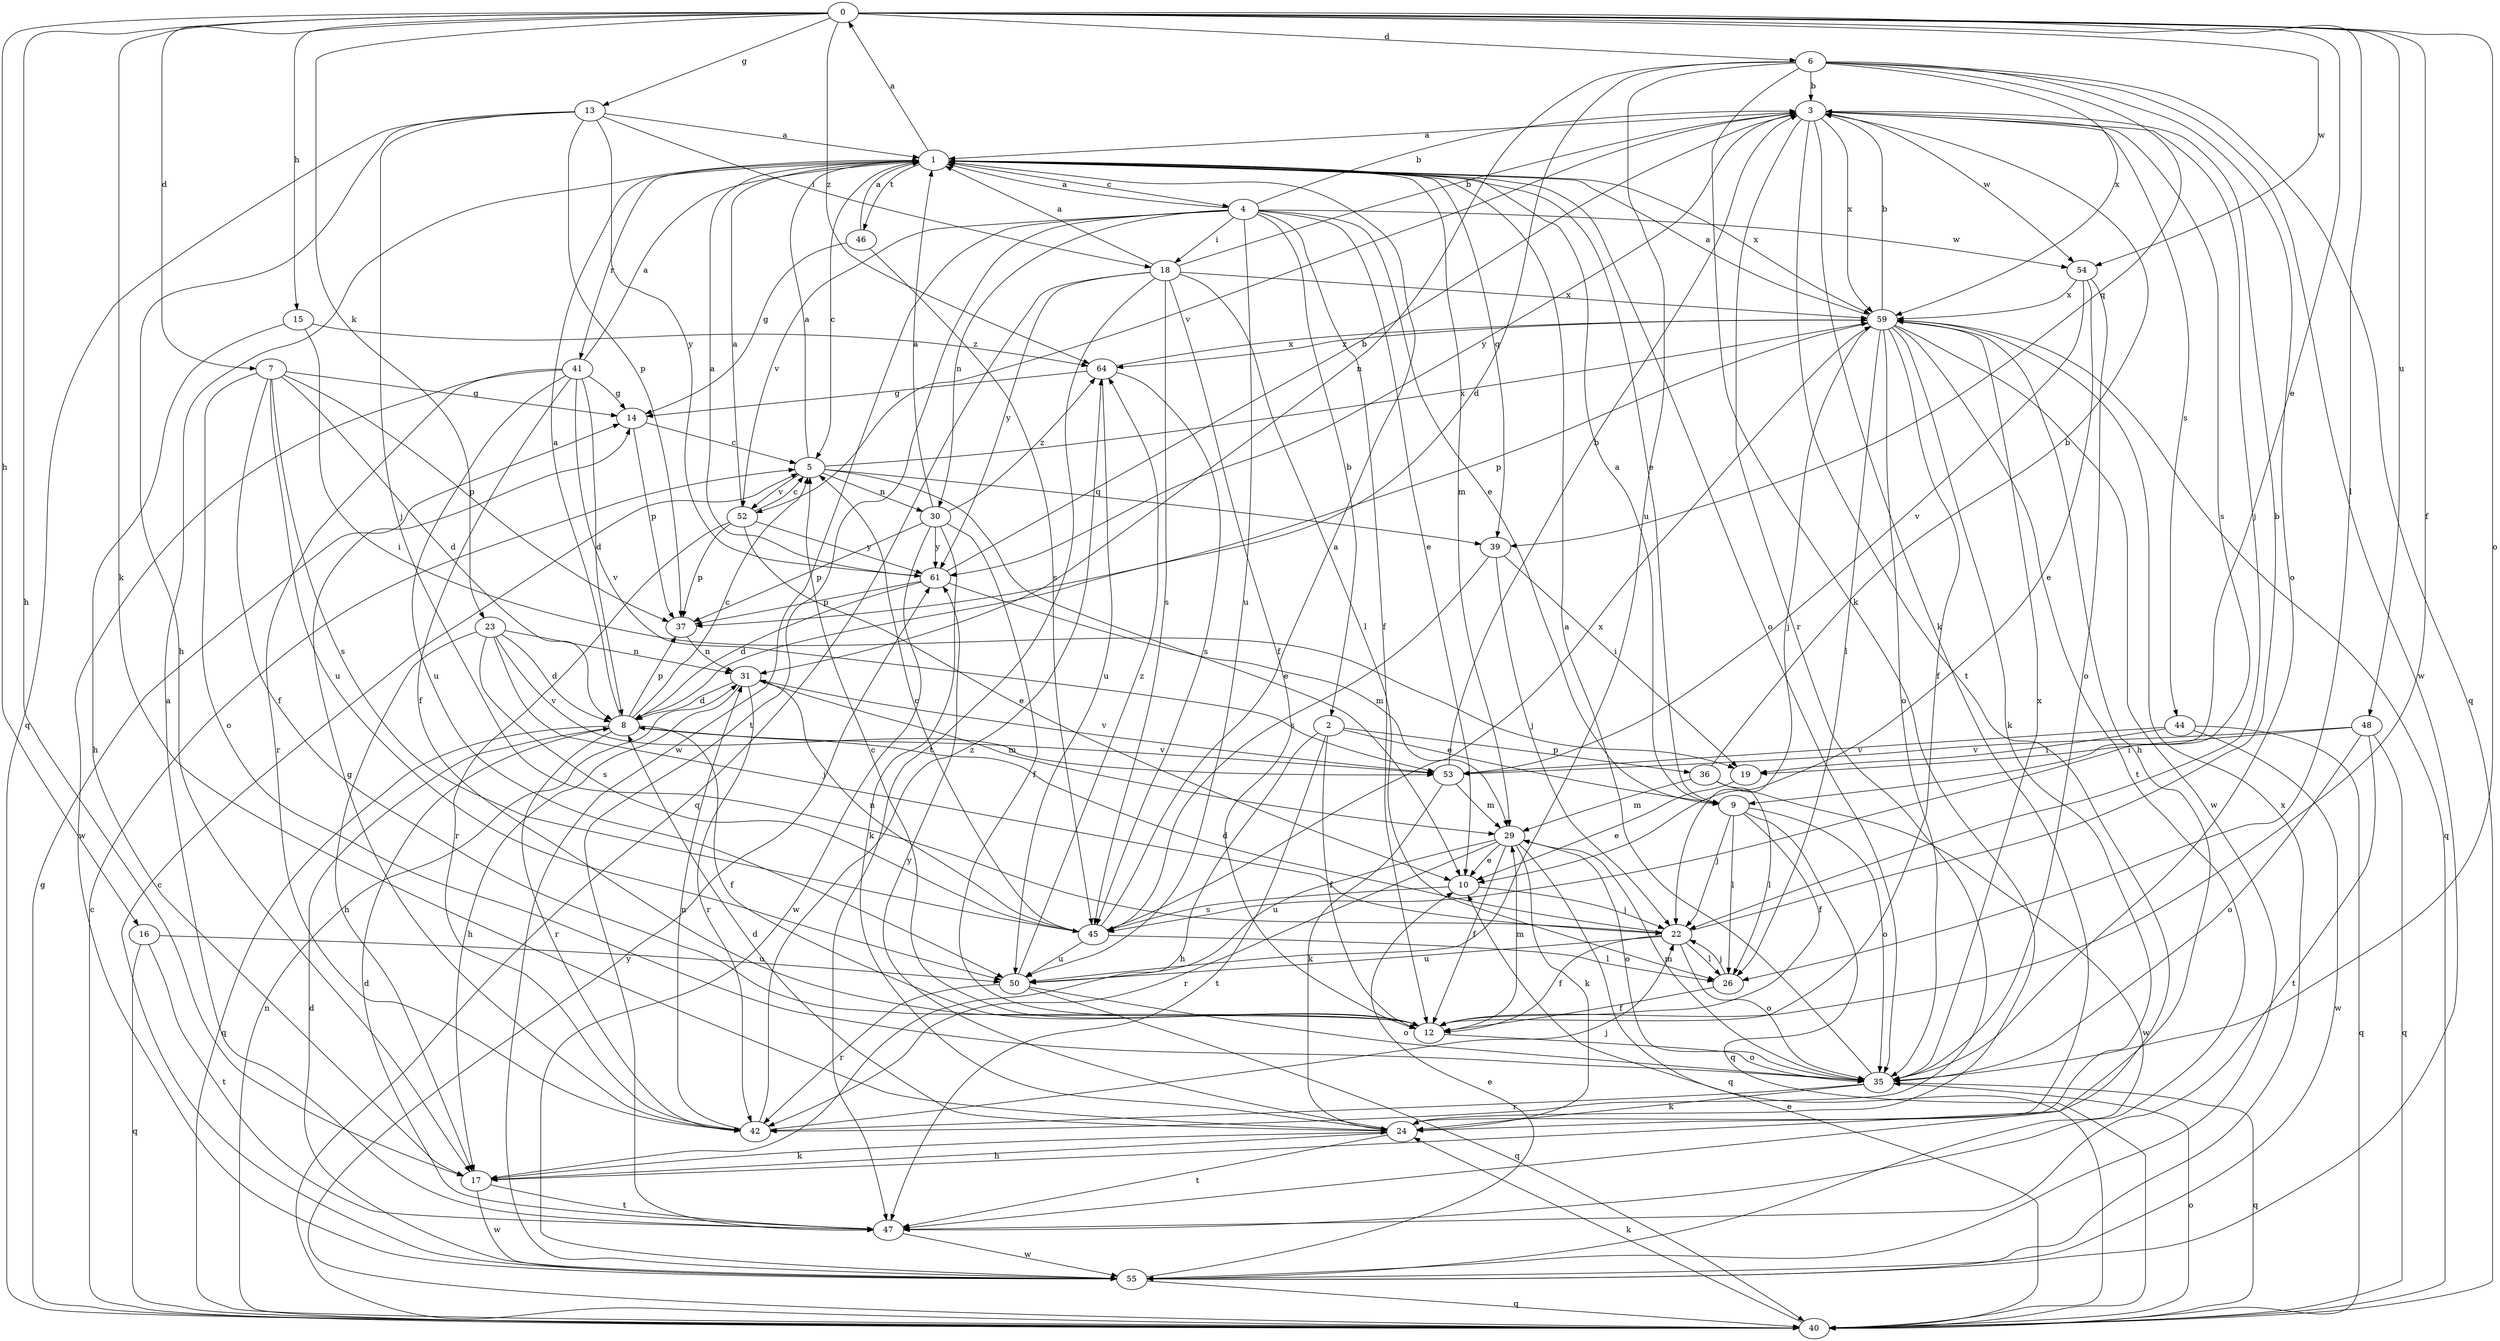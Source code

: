 strict digraph  {
0;
1;
2;
3;
4;
5;
6;
7;
8;
9;
10;
12;
13;
14;
15;
16;
17;
18;
19;
22;
23;
24;
26;
29;
30;
31;
35;
36;
37;
39;
40;
41;
42;
44;
45;
46;
47;
48;
50;
52;
53;
54;
55;
59;
61;
64;
0 -> 6  [label=d];
0 -> 7  [label=d];
0 -> 9  [label=e];
0 -> 12  [label=f];
0 -> 13  [label=g];
0 -> 15  [label=h];
0 -> 16  [label=h];
0 -> 17  [label=h];
0 -> 23  [label=k];
0 -> 24  [label=k];
0 -> 26  [label=l];
0 -> 35  [label=o];
0 -> 48  [label=u];
0 -> 54  [label=w];
0 -> 64  [label=z];
1 -> 0  [label=a];
1 -> 4  [label=c];
1 -> 5  [label=c];
1 -> 9  [label=e];
1 -> 29  [label=m];
1 -> 35  [label=o];
1 -> 39  [label=q];
1 -> 41  [label=r];
1 -> 46  [label=t];
1 -> 59  [label=x];
2 -> 9  [label=e];
2 -> 12  [label=f];
2 -> 17  [label=h];
2 -> 36  [label=p];
2 -> 47  [label=t];
3 -> 1  [label=a];
3 -> 22  [label=j];
3 -> 24  [label=k];
3 -> 42  [label=r];
3 -> 44  [label=s];
3 -> 45  [label=s];
3 -> 47  [label=t];
3 -> 52  [label=v];
3 -> 54  [label=w];
3 -> 59  [label=x];
3 -> 61  [label=y];
4 -> 1  [label=a];
4 -> 2  [label=b];
4 -> 3  [label=b];
4 -> 9  [label=e];
4 -> 10  [label=e];
4 -> 12  [label=f];
4 -> 18  [label=i];
4 -> 30  [label=n];
4 -> 47  [label=t];
4 -> 50  [label=u];
4 -> 52  [label=v];
4 -> 54  [label=w];
4 -> 55  [label=w];
5 -> 1  [label=a];
5 -> 10  [label=e];
5 -> 30  [label=n];
5 -> 39  [label=q];
5 -> 52  [label=v];
5 -> 59  [label=x];
6 -> 3  [label=b];
6 -> 8  [label=d];
6 -> 24  [label=k];
6 -> 31  [label=n];
6 -> 35  [label=o];
6 -> 39  [label=q];
6 -> 40  [label=q];
6 -> 50  [label=u];
6 -> 55  [label=w];
6 -> 59  [label=x];
7 -> 8  [label=d];
7 -> 12  [label=f];
7 -> 14  [label=g];
7 -> 35  [label=o];
7 -> 37  [label=p];
7 -> 45  [label=s];
7 -> 50  [label=u];
8 -> 1  [label=a];
8 -> 5  [label=c];
8 -> 12  [label=f];
8 -> 37  [label=p];
8 -> 40  [label=q];
8 -> 42  [label=r];
8 -> 53  [label=v];
9 -> 1  [label=a];
9 -> 12  [label=f];
9 -> 22  [label=j];
9 -> 26  [label=l];
9 -> 35  [label=o];
9 -> 40  [label=q];
10 -> 22  [label=j];
10 -> 45  [label=s];
12 -> 5  [label=c];
12 -> 29  [label=m];
12 -> 35  [label=o];
13 -> 1  [label=a];
13 -> 17  [label=h];
13 -> 18  [label=i];
13 -> 22  [label=j];
13 -> 37  [label=p];
13 -> 40  [label=q];
13 -> 61  [label=y];
14 -> 5  [label=c];
14 -> 37  [label=p];
15 -> 17  [label=h];
15 -> 19  [label=i];
15 -> 64  [label=z];
16 -> 40  [label=q];
16 -> 47  [label=t];
16 -> 50  [label=u];
17 -> 24  [label=k];
17 -> 47  [label=t];
17 -> 55  [label=w];
18 -> 1  [label=a];
18 -> 3  [label=b];
18 -> 12  [label=f];
18 -> 26  [label=l];
18 -> 40  [label=q];
18 -> 45  [label=s];
18 -> 47  [label=t];
18 -> 59  [label=x];
18 -> 61  [label=y];
19 -> 10  [label=e];
22 -> 3  [label=b];
22 -> 8  [label=d];
22 -> 12  [label=f];
22 -> 26  [label=l];
22 -> 35  [label=o];
22 -> 50  [label=u];
23 -> 8  [label=d];
23 -> 17  [label=h];
23 -> 22  [label=j];
23 -> 31  [label=n];
23 -> 45  [label=s];
23 -> 53  [label=v];
24 -> 8  [label=d];
24 -> 17  [label=h];
24 -> 47  [label=t];
24 -> 61  [label=y];
26 -> 12  [label=f];
26 -> 22  [label=j];
29 -> 10  [label=e];
29 -> 12  [label=f];
29 -> 24  [label=k];
29 -> 35  [label=o];
29 -> 40  [label=q];
29 -> 42  [label=r];
29 -> 50  [label=u];
30 -> 1  [label=a];
30 -> 12  [label=f];
30 -> 24  [label=k];
30 -> 37  [label=p];
30 -> 55  [label=w];
30 -> 61  [label=y];
30 -> 64  [label=z];
31 -> 8  [label=d];
31 -> 17  [label=h];
31 -> 29  [label=m];
31 -> 42  [label=r];
31 -> 53  [label=v];
35 -> 1  [label=a];
35 -> 24  [label=k];
35 -> 29  [label=m];
35 -> 40  [label=q];
35 -> 42  [label=r];
35 -> 59  [label=x];
36 -> 3  [label=b];
36 -> 26  [label=l];
36 -> 29  [label=m];
36 -> 55  [label=w];
37 -> 31  [label=n];
39 -> 19  [label=i];
39 -> 22  [label=j];
39 -> 45  [label=s];
40 -> 5  [label=c];
40 -> 10  [label=e];
40 -> 14  [label=g];
40 -> 24  [label=k];
40 -> 31  [label=n];
40 -> 35  [label=o];
40 -> 61  [label=y];
41 -> 1  [label=a];
41 -> 8  [label=d];
41 -> 12  [label=f];
41 -> 14  [label=g];
41 -> 42  [label=r];
41 -> 50  [label=u];
41 -> 53  [label=v];
41 -> 55  [label=w];
42 -> 14  [label=g];
42 -> 22  [label=j];
42 -> 31  [label=n];
42 -> 64  [label=z];
44 -> 19  [label=i];
44 -> 40  [label=q];
44 -> 53  [label=v];
44 -> 55  [label=w];
45 -> 1  [label=a];
45 -> 5  [label=c];
45 -> 26  [label=l];
45 -> 31  [label=n];
45 -> 50  [label=u];
45 -> 59  [label=x];
46 -> 1  [label=a];
46 -> 14  [label=g];
46 -> 45  [label=s];
47 -> 1  [label=a];
47 -> 8  [label=d];
47 -> 55  [label=w];
48 -> 19  [label=i];
48 -> 35  [label=o];
48 -> 40  [label=q];
48 -> 47  [label=t];
48 -> 53  [label=v];
50 -> 35  [label=o];
50 -> 40  [label=q];
50 -> 42  [label=r];
50 -> 64  [label=z];
52 -> 1  [label=a];
52 -> 5  [label=c];
52 -> 10  [label=e];
52 -> 37  [label=p];
52 -> 42  [label=r];
52 -> 61  [label=y];
53 -> 3  [label=b];
53 -> 24  [label=k];
53 -> 29  [label=m];
54 -> 10  [label=e];
54 -> 35  [label=o];
54 -> 53  [label=v];
54 -> 59  [label=x];
55 -> 5  [label=c];
55 -> 8  [label=d];
55 -> 10  [label=e];
55 -> 40  [label=q];
55 -> 59  [label=x];
59 -> 1  [label=a];
59 -> 3  [label=b];
59 -> 12  [label=f];
59 -> 17  [label=h];
59 -> 22  [label=j];
59 -> 24  [label=k];
59 -> 26  [label=l];
59 -> 35  [label=o];
59 -> 37  [label=p];
59 -> 40  [label=q];
59 -> 47  [label=t];
59 -> 55  [label=w];
59 -> 64  [label=z];
61 -> 1  [label=a];
61 -> 3  [label=b];
61 -> 8  [label=d];
61 -> 29  [label=m];
61 -> 37  [label=p];
64 -> 14  [label=g];
64 -> 45  [label=s];
64 -> 50  [label=u];
64 -> 59  [label=x];
}
